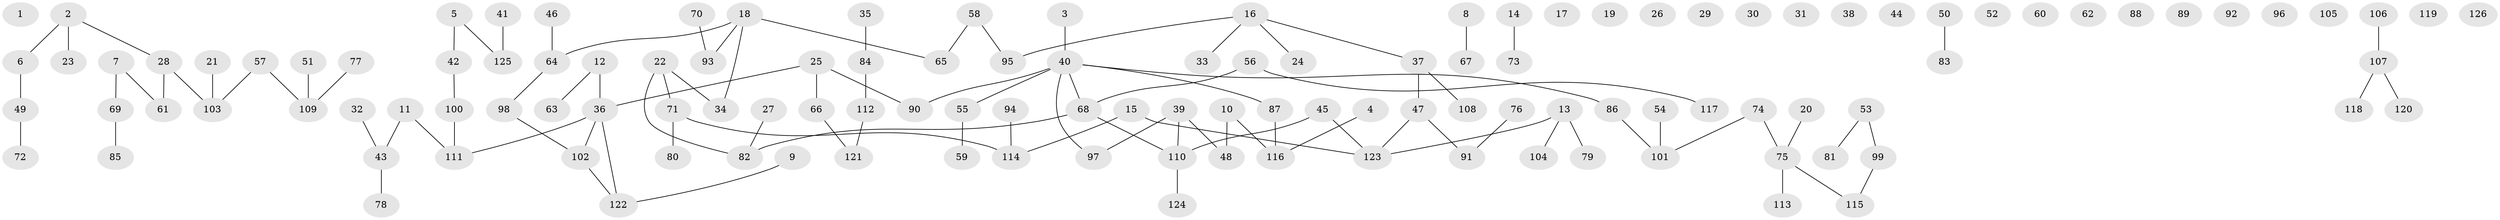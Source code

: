 // Generated by graph-tools (version 1.1) at 2025/00/03/09/25 03:00:46]
// undirected, 126 vertices, 107 edges
graph export_dot {
graph [start="1"]
  node [color=gray90,style=filled];
  1;
  2;
  3;
  4;
  5;
  6;
  7;
  8;
  9;
  10;
  11;
  12;
  13;
  14;
  15;
  16;
  17;
  18;
  19;
  20;
  21;
  22;
  23;
  24;
  25;
  26;
  27;
  28;
  29;
  30;
  31;
  32;
  33;
  34;
  35;
  36;
  37;
  38;
  39;
  40;
  41;
  42;
  43;
  44;
  45;
  46;
  47;
  48;
  49;
  50;
  51;
  52;
  53;
  54;
  55;
  56;
  57;
  58;
  59;
  60;
  61;
  62;
  63;
  64;
  65;
  66;
  67;
  68;
  69;
  70;
  71;
  72;
  73;
  74;
  75;
  76;
  77;
  78;
  79;
  80;
  81;
  82;
  83;
  84;
  85;
  86;
  87;
  88;
  89;
  90;
  91;
  92;
  93;
  94;
  95;
  96;
  97;
  98;
  99;
  100;
  101;
  102;
  103;
  104;
  105;
  106;
  107;
  108;
  109;
  110;
  111;
  112;
  113;
  114;
  115;
  116;
  117;
  118;
  119;
  120;
  121;
  122;
  123;
  124;
  125;
  126;
  2 -- 6;
  2 -- 23;
  2 -- 28;
  3 -- 40;
  4 -- 116;
  5 -- 42;
  5 -- 125;
  6 -- 49;
  7 -- 61;
  7 -- 69;
  8 -- 67;
  9 -- 122;
  10 -- 48;
  10 -- 116;
  11 -- 43;
  11 -- 111;
  12 -- 36;
  12 -- 63;
  13 -- 79;
  13 -- 104;
  13 -- 123;
  14 -- 73;
  15 -- 114;
  15 -- 123;
  16 -- 24;
  16 -- 33;
  16 -- 37;
  16 -- 95;
  18 -- 34;
  18 -- 64;
  18 -- 65;
  18 -- 93;
  20 -- 75;
  21 -- 103;
  22 -- 34;
  22 -- 71;
  22 -- 82;
  25 -- 36;
  25 -- 66;
  25 -- 90;
  27 -- 82;
  28 -- 61;
  28 -- 103;
  32 -- 43;
  35 -- 84;
  36 -- 102;
  36 -- 111;
  36 -- 122;
  37 -- 47;
  37 -- 108;
  39 -- 48;
  39 -- 97;
  39 -- 110;
  40 -- 55;
  40 -- 68;
  40 -- 86;
  40 -- 87;
  40 -- 90;
  40 -- 97;
  41 -- 125;
  42 -- 100;
  43 -- 78;
  45 -- 110;
  45 -- 123;
  46 -- 64;
  47 -- 91;
  47 -- 123;
  49 -- 72;
  50 -- 83;
  51 -- 109;
  53 -- 81;
  53 -- 99;
  54 -- 101;
  55 -- 59;
  56 -- 68;
  56 -- 117;
  57 -- 103;
  57 -- 109;
  58 -- 65;
  58 -- 95;
  64 -- 98;
  66 -- 121;
  68 -- 82;
  68 -- 110;
  69 -- 85;
  70 -- 93;
  71 -- 80;
  71 -- 114;
  74 -- 75;
  74 -- 101;
  75 -- 113;
  75 -- 115;
  76 -- 91;
  77 -- 109;
  84 -- 112;
  86 -- 101;
  87 -- 116;
  94 -- 114;
  98 -- 102;
  99 -- 115;
  100 -- 111;
  102 -- 122;
  106 -- 107;
  107 -- 118;
  107 -- 120;
  110 -- 124;
  112 -- 121;
}
